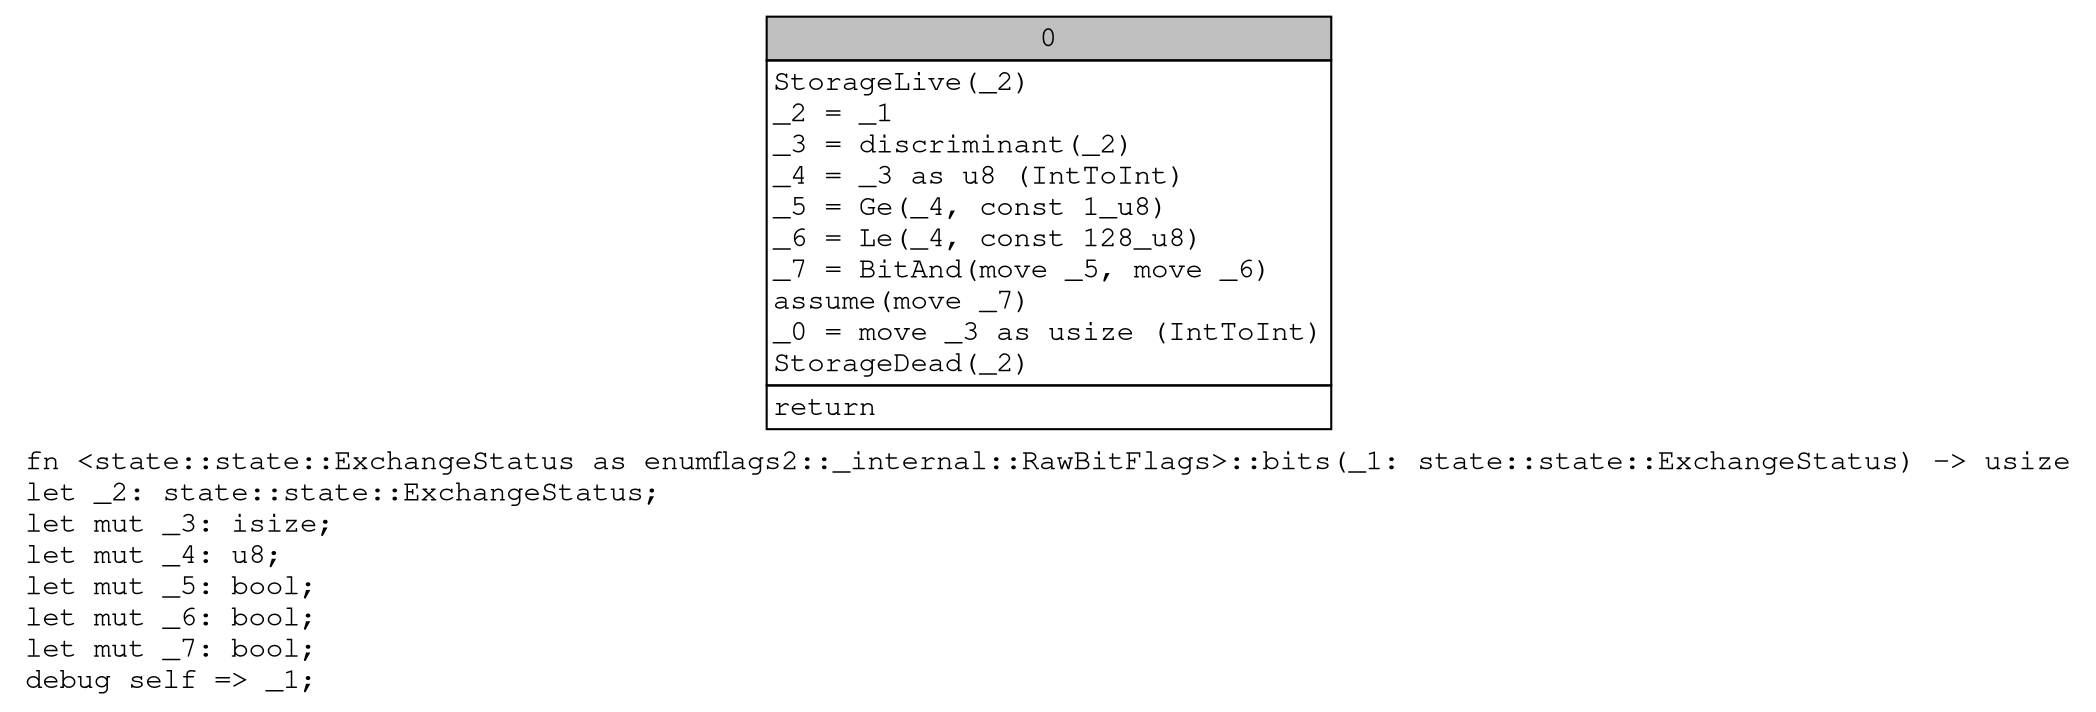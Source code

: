 digraph Mir_0_18149 {
    graph [fontname="Courier, monospace"];
    node [fontname="Courier, monospace"];
    edge [fontname="Courier, monospace"];
    label=<fn &lt;state::state::ExchangeStatus as enumflags2::_internal::RawBitFlags&gt;::bits(_1: state::state::ExchangeStatus) -&gt; usize<br align="left"/>let _2: state::state::ExchangeStatus;<br align="left"/>let mut _3: isize;<br align="left"/>let mut _4: u8;<br align="left"/>let mut _5: bool;<br align="left"/>let mut _6: bool;<br align="left"/>let mut _7: bool;<br align="left"/>debug self =&gt; _1;<br align="left"/>>;
    bb0__0_18149 [shape="none", label=<<table border="0" cellborder="1" cellspacing="0"><tr><td bgcolor="gray" align="center" colspan="1">0</td></tr><tr><td align="left" balign="left">StorageLive(_2)<br/>_2 = _1<br/>_3 = discriminant(_2)<br/>_4 = _3 as u8 (IntToInt)<br/>_5 = Ge(_4, const 1_u8)<br/>_6 = Le(_4, const 128_u8)<br/>_7 = BitAnd(move _5, move _6)<br/>assume(move _7)<br/>_0 = move _3 as usize (IntToInt)<br/>StorageDead(_2)<br/></td></tr><tr><td align="left">return</td></tr></table>>];
}
